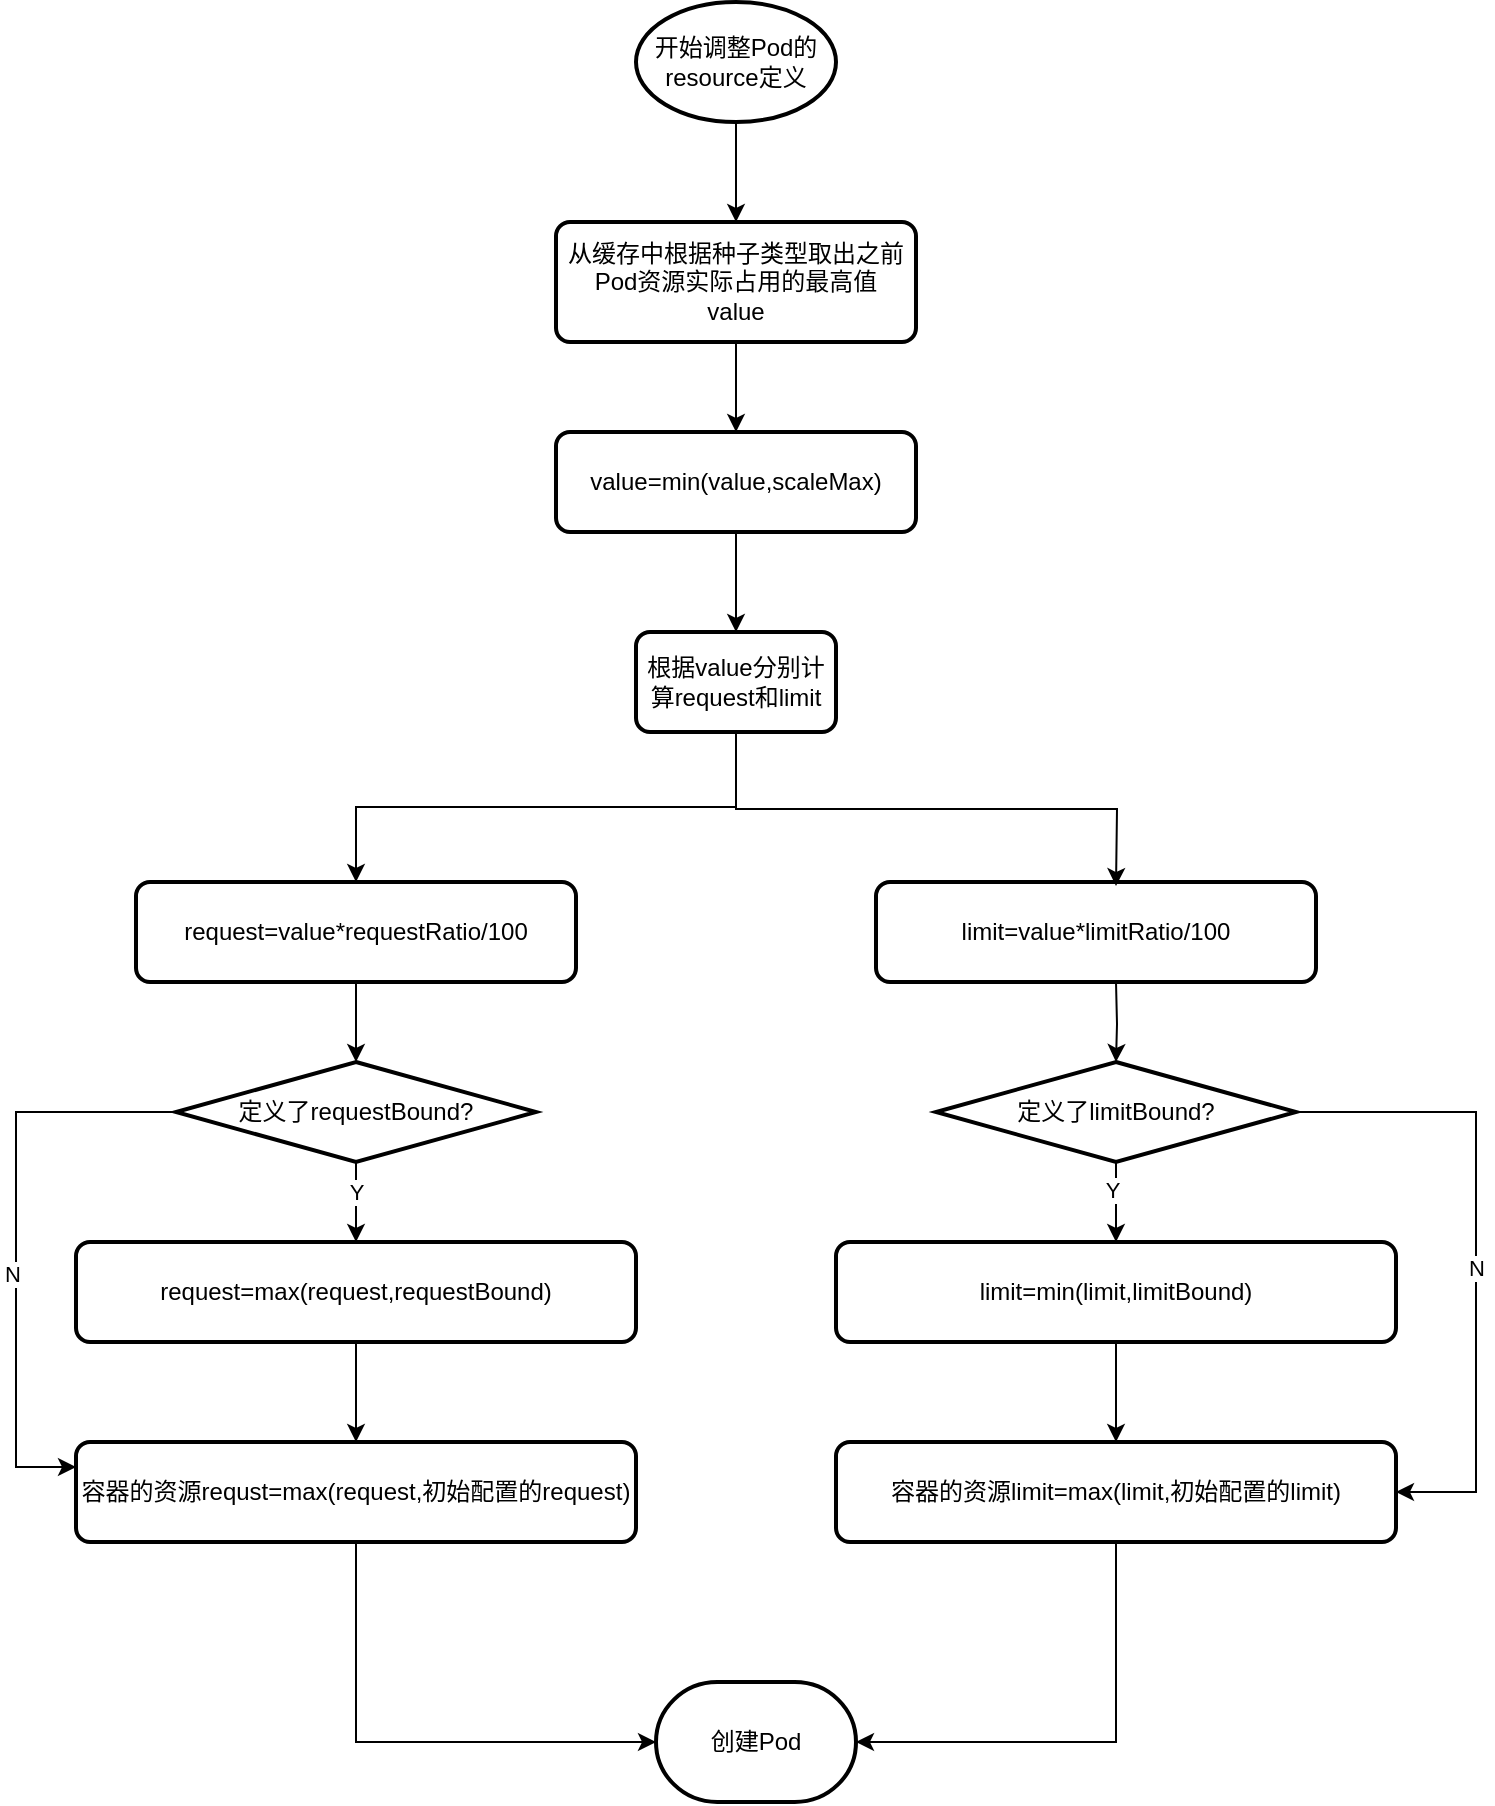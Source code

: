 <mxfile version="24.7.8">
  <diagram id="C5RBs43oDa-KdzZeNtuy" name="Page-1">
    <mxGraphModel dx="1434" dy="746" grid="1" gridSize="10" guides="1" tooltips="1" connect="1" arrows="1" fold="1" page="1" pageScale="1" pageWidth="827" pageHeight="1169" math="0" shadow="0">
      <root>
        <mxCell id="WIyWlLk6GJQsqaUBKTNV-0" />
        <mxCell id="WIyWlLk6GJQsqaUBKTNV-1" parent="WIyWlLk6GJQsqaUBKTNV-0" />
        <mxCell id="9JtKDe7apVkJXHzbWkdU-3" style="edgeStyle=orthogonalEdgeStyle;rounded=0;orthogonalLoop=1;jettySize=auto;html=1;exitX=0.5;exitY=1;exitDx=0;exitDy=0;exitPerimeter=0;entryX=0.5;entryY=0;entryDx=0;entryDy=0;" edge="1" parent="WIyWlLk6GJQsqaUBKTNV-1" source="9JtKDe7apVkJXHzbWkdU-0" target="9JtKDe7apVkJXHzbWkdU-1">
          <mxGeometry relative="1" as="geometry" />
        </mxCell>
        <mxCell id="9JtKDe7apVkJXHzbWkdU-0" value="开始调整Pod的resource定义" style="strokeWidth=2;html=1;shape=mxgraph.flowchart.start_1;whiteSpace=wrap;" vertex="1" parent="WIyWlLk6GJQsqaUBKTNV-1">
          <mxGeometry x="340" y="180" width="100" height="60" as="geometry" />
        </mxCell>
        <mxCell id="9JtKDe7apVkJXHzbWkdU-1" value="从缓存中根据种子类型取出之前Pod资源实际占用的最高值&lt;div&gt;value&lt;/div&gt;" style="rounded=1;whiteSpace=wrap;html=1;absoluteArcSize=1;arcSize=14;strokeWidth=2;" vertex="1" parent="WIyWlLk6GJQsqaUBKTNV-1">
          <mxGeometry x="300" y="290" width="180" height="60" as="geometry" />
        </mxCell>
        <mxCell id="9JtKDe7apVkJXHzbWkdU-8" style="edgeStyle=orthogonalEdgeStyle;rounded=0;orthogonalLoop=1;jettySize=auto;html=1;exitX=0.5;exitY=1;exitDx=0;exitDy=0;entryX=0.5;entryY=0;entryDx=0;entryDy=0;" edge="1" parent="WIyWlLk6GJQsqaUBKTNV-1" source="9JtKDe7apVkJXHzbWkdU-5" target="9JtKDe7apVkJXHzbWkdU-13">
          <mxGeometry relative="1" as="geometry">
            <mxPoint x="390" y="450" as="sourcePoint" />
            <mxPoint x="390" y="490" as="targetPoint" />
            <Array as="points" />
          </mxGeometry>
        </mxCell>
        <mxCell id="9JtKDe7apVkJXHzbWkdU-4" style="edgeStyle=orthogonalEdgeStyle;rounded=0;orthogonalLoop=1;jettySize=auto;html=1;exitX=0.5;exitY=1;exitDx=0;exitDy=0;entryX=0.5;entryY=0;entryDx=0;entryDy=0;" edge="1" parent="WIyWlLk6GJQsqaUBKTNV-1" source="9JtKDe7apVkJXHzbWkdU-1" target="9JtKDe7apVkJXHzbWkdU-5">
          <mxGeometry relative="1" as="geometry">
            <mxPoint x="390" y="390" as="targetPoint" />
          </mxGeometry>
        </mxCell>
        <mxCell id="9JtKDe7apVkJXHzbWkdU-5" value="value=min(value,scaleMax)" style="rounded=1;whiteSpace=wrap;html=1;absoluteArcSize=1;arcSize=14;strokeWidth=2;" vertex="1" parent="WIyWlLk6GJQsqaUBKTNV-1">
          <mxGeometry x="300" y="395" width="180" height="50" as="geometry" />
        </mxCell>
        <mxCell id="9JtKDe7apVkJXHzbWkdU-17" style="edgeStyle=orthogonalEdgeStyle;rounded=0;orthogonalLoop=1;jettySize=auto;html=1;exitX=0.5;exitY=1;exitDx=0;exitDy=0;entryX=0.5;entryY=0;entryDx=0;entryDy=0;" edge="1" parent="WIyWlLk6GJQsqaUBKTNV-1" source="9JtKDe7apVkJXHzbWkdU-13" target="9JtKDe7apVkJXHzbWkdU-15">
          <mxGeometry relative="1" as="geometry" />
        </mxCell>
        <mxCell id="9JtKDe7apVkJXHzbWkdU-13" value="根据value分别计算request和limit" style="rounded=1;whiteSpace=wrap;html=1;absoluteArcSize=1;arcSize=14;strokeWidth=2;" vertex="1" parent="WIyWlLk6GJQsqaUBKTNV-1">
          <mxGeometry x="340" y="495" width="100" height="50" as="geometry" />
        </mxCell>
        <mxCell id="9JtKDe7apVkJXHzbWkdU-21" value="" style="edgeStyle=orthogonalEdgeStyle;rounded=0;orthogonalLoop=1;jettySize=auto;html=1;" edge="1" parent="WIyWlLk6GJQsqaUBKTNV-1" source="9JtKDe7apVkJXHzbWkdU-15" target="9JtKDe7apVkJXHzbWkdU-19">
          <mxGeometry relative="1" as="geometry" />
        </mxCell>
        <mxCell id="9JtKDe7apVkJXHzbWkdU-15" value="request=value*requestRatio/100" style="rounded=1;whiteSpace=wrap;html=1;absoluteArcSize=1;arcSize=14;strokeWidth=2;" vertex="1" parent="WIyWlLk6GJQsqaUBKTNV-1">
          <mxGeometry x="90" y="620" width="220" height="50" as="geometry" />
        </mxCell>
        <mxCell id="9JtKDe7apVkJXHzbWkdU-16" value="limit=value*limitRatio/100" style="rounded=1;whiteSpace=wrap;html=1;absoluteArcSize=1;arcSize=14;strokeWidth=2;" vertex="1" parent="WIyWlLk6GJQsqaUBKTNV-1">
          <mxGeometry x="460" y="620" width="220" height="50" as="geometry" />
        </mxCell>
        <mxCell id="9JtKDe7apVkJXHzbWkdU-18" style="edgeStyle=orthogonalEdgeStyle;rounded=0;orthogonalLoop=1;jettySize=auto;html=1;exitX=0.5;exitY=1;exitDx=0;exitDy=0;entryX=0.5;entryY=0;entryDx=0;entryDy=0;" edge="1" parent="WIyWlLk6GJQsqaUBKTNV-1" source="9JtKDe7apVkJXHzbWkdU-13">
          <mxGeometry relative="1" as="geometry">
            <mxPoint x="770" y="547" as="sourcePoint" />
            <mxPoint x="580" y="622" as="targetPoint" />
          </mxGeometry>
        </mxCell>
        <mxCell id="9JtKDe7apVkJXHzbWkdU-22" value="" style="edgeStyle=orthogonalEdgeStyle;rounded=0;orthogonalLoop=1;jettySize=auto;html=1;" edge="1" parent="WIyWlLk6GJQsqaUBKTNV-1" source="9JtKDe7apVkJXHzbWkdU-19" target="9JtKDe7apVkJXHzbWkdU-20">
          <mxGeometry relative="1" as="geometry" />
        </mxCell>
        <mxCell id="9JtKDe7apVkJXHzbWkdU-37" value="Y" style="edgeLabel;html=1;align=center;verticalAlign=middle;resizable=0;points=[];" vertex="1" connectable="0" parent="9JtKDe7apVkJXHzbWkdU-22">
          <mxGeometry x="-0.25" relative="1" as="geometry">
            <mxPoint as="offset" />
          </mxGeometry>
        </mxCell>
        <mxCell id="9JtKDe7apVkJXHzbWkdU-35" style="edgeStyle=orthogonalEdgeStyle;rounded=0;orthogonalLoop=1;jettySize=auto;html=1;exitX=0;exitY=0.5;exitDx=0;exitDy=0;exitPerimeter=0;entryX=0;entryY=0.25;entryDx=0;entryDy=0;" edge="1" parent="WIyWlLk6GJQsqaUBKTNV-1" source="9JtKDe7apVkJXHzbWkdU-19" target="9JtKDe7apVkJXHzbWkdU-28">
          <mxGeometry relative="1" as="geometry">
            <Array as="points">
              <mxPoint x="30" y="735" />
              <mxPoint x="30" y="913" />
            </Array>
          </mxGeometry>
        </mxCell>
        <mxCell id="9JtKDe7apVkJXHzbWkdU-38" value="N" style="edgeLabel;html=1;align=center;verticalAlign=middle;resizable=0;points=[];" vertex="1" connectable="0" parent="9JtKDe7apVkJXHzbWkdU-35">
          <mxGeometry x="0.12" y="-2" relative="1" as="geometry">
            <mxPoint as="offset" />
          </mxGeometry>
        </mxCell>
        <mxCell id="9JtKDe7apVkJXHzbWkdU-19" value="定义了requestBound?" style="strokeWidth=2;html=1;shape=mxgraph.flowchart.decision;whiteSpace=wrap;" vertex="1" parent="WIyWlLk6GJQsqaUBKTNV-1">
          <mxGeometry x="110" y="710" width="180" height="50" as="geometry" />
        </mxCell>
        <mxCell id="9JtKDe7apVkJXHzbWkdU-31" style="edgeStyle=orthogonalEdgeStyle;rounded=0;orthogonalLoop=1;jettySize=auto;html=1;exitX=0.5;exitY=1;exitDx=0;exitDy=0;entryX=0.5;entryY=0;entryDx=0;entryDy=0;" edge="1" parent="WIyWlLk6GJQsqaUBKTNV-1" source="9JtKDe7apVkJXHzbWkdU-20" target="9JtKDe7apVkJXHzbWkdU-28">
          <mxGeometry relative="1" as="geometry" />
        </mxCell>
        <mxCell id="9JtKDe7apVkJXHzbWkdU-20" value="request=max(request,requestBound)" style="rounded=1;whiteSpace=wrap;html=1;absoluteArcSize=1;arcSize=14;strokeWidth=2;" vertex="1" parent="WIyWlLk6GJQsqaUBKTNV-1">
          <mxGeometry x="60" y="800" width="280" height="50" as="geometry" />
        </mxCell>
        <mxCell id="9JtKDe7apVkJXHzbWkdU-23" value="" style="edgeStyle=orthogonalEdgeStyle;rounded=0;orthogonalLoop=1;jettySize=auto;html=1;" edge="1" parent="WIyWlLk6GJQsqaUBKTNV-1" target="9JtKDe7apVkJXHzbWkdU-25">
          <mxGeometry relative="1" as="geometry">
            <mxPoint x="580" y="670" as="sourcePoint" />
          </mxGeometry>
        </mxCell>
        <mxCell id="9JtKDe7apVkJXHzbWkdU-24" value="" style="edgeStyle=orthogonalEdgeStyle;rounded=0;orthogonalLoop=1;jettySize=auto;html=1;" edge="1" parent="WIyWlLk6GJQsqaUBKTNV-1" source="9JtKDe7apVkJXHzbWkdU-25" target="9JtKDe7apVkJXHzbWkdU-26">
          <mxGeometry relative="1" as="geometry" />
        </mxCell>
        <mxCell id="9JtKDe7apVkJXHzbWkdU-39" value="Y" style="edgeLabel;html=1;align=center;verticalAlign=middle;resizable=0;points=[];" vertex="1" connectable="0" parent="9JtKDe7apVkJXHzbWkdU-24">
          <mxGeometry x="-0.3" y="-2" relative="1" as="geometry">
            <mxPoint as="offset" />
          </mxGeometry>
        </mxCell>
        <mxCell id="9JtKDe7apVkJXHzbWkdU-36" style="edgeStyle=orthogonalEdgeStyle;rounded=0;orthogonalLoop=1;jettySize=auto;html=1;exitX=1;exitY=0.5;exitDx=0;exitDy=0;exitPerimeter=0;entryX=1;entryY=0.5;entryDx=0;entryDy=0;" edge="1" parent="WIyWlLk6GJQsqaUBKTNV-1" source="9JtKDe7apVkJXHzbWkdU-25" target="9JtKDe7apVkJXHzbWkdU-29">
          <mxGeometry relative="1" as="geometry">
            <Array as="points">
              <mxPoint x="760" y="735" />
              <mxPoint x="760" y="925" />
            </Array>
          </mxGeometry>
        </mxCell>
        <mxCell id="9JtKDe7apVkJXHzbWkdU-40" value="N" style="edgeLabel;html=1;align=center;verticalAlign=middle;resizable=0;points=[];" vertex="1" connectable="0" parent="9JtKDe7apVkJXHzbWkdU-36">
          <mxGeometry x="0.05" relative="1" as="geometry">
            <mxPoint as="offset" />
          </mxGeometry>
        </mxCell>
        <mxCell id="9JtKDe7apVkJXHzbWkdU-25" value="定义了limitBound?" style="strokeWidth=2;html=1;shape=mxgraph.flowchart.decision;whiteSpace=wrap;" vertex="1" parent="WIyWlLk6GJQsqaUBKTNV-1">
          <mxGeometry x="490" y="710" width="180" height="50" as="geometry" />
        </mxCell>
        <mxCell id="9JtKDe7apVkJXHzbWkdU-32" style="edgeStyle=orthogonalEdgeStyle;rounded=0;orthogonalLoop=1;jettySize=auto;html=1;exitX=0.5;exitY=1;exitDx=0;exitDy=0;entryX=0.5;entryY=0;entryDx=0;entryDy=0;" edge="1" parent="WIyWlLk6GJQsqaUBKTNV-1" source="9JtKDe7apVkJXHzbWkdU-26" target="9JtKDe7apVkJXHzbWkdU-29">
          <mxGeometry relative="1" as="geometry" />
        </mxCell>
        <mxCell id="9JtKDe7apVkJXHzbWkdU-26" value="limit=min(limit,limitBound)" style="rounded=1;whiteSpace=wrap;html=1;absoluteArcSize=1;arcSize=14;strokeWidth=2;" vertex="1" parent="WIyWlLk6GJQsqaUBKTNV-1">
          <mxGeometry x="440" y="800" width="280" height="50" as="geometry" />
        </mxCell>
        <mxCell id="9JtKDe7apVkJXHzbWkdU-28" value="容器的资源requst=max(request,初始配置的request)" style="rounded=1;whiteSpace=wrap;html=1;absoluteArcSize=1;arcSize=14;strokeWidth=2;" vertex="1" parent="WIyWlLk6GJQsqaUBKTNV-1">
          <mxGeometry x="60" y="900" width="280" height="50" as="geometry" />
        </mxCell>
        <mxCell id="9JtKDe7apVkJXHzbWkdU-29" value="容器的资源limit=max(limit,初始配置的limit)" style="rounded=1;whiteSpace=wrap;html=1;absoluteArcSize=1;arcSize=14;strokeWidth=2;" vertex="1" parent="WIyWlLk6GJQsqaUBKTNV-1">
          <mxGeometry x="440" y="900" width="280" height="50" as="geometry" />
        </mxCell>
        <mxCell id="9JtKDe7apVkJXHzbWkdU-30" value="创建Pod" style="strokeWidth=2;html=1;shape=mxgraph.flowchart.terminator;whiteSpace=wrap;" vertex="1" parent="WIyWlLk6GJQsqaUBKTNV-1">
          <mxGeometry x="350" y="1020" width="100" height="60" as="geometry" />
        </mxCell>
        <mxCell id="9JtKDe7apVkJXHzbWkdU-33" style="edgeStyle=orthogonalEdgeStyle;rounded=0;orthogonalLoop=1;jettySize=auto;html=1;entryX=0;entryY=0.5;entryDx=0;entryDy=0;entryPerimeter=0;exitX=0.5;exitY=1;exitDx=0;exitDy=0;" edge="1" parent="WIyWlLk6GJQsqaUBKTNV-1" source="9JtKDe7apVkJXHzbWkdU-28" target="9JtKDe7apVkJXHzbWkdU-30">
          <mxGeometry relative="1" as="geometry" />
        </mxCell>
        <mxCell id="9JtKDe7apVkJXHzbWkdU-34" style="edgeStyle=orthogonalEdgeStyle;rounded=0;orthogonalLoop=1;jettySize=auto;html=1;entryX=1;entryY=0.5;entryDx=0;entryDy=0;entryPerimeter=0;" edge="1" parent="WIyWlLk6GJQsqaUBKTNV-1" source="9JtKDe7apVkJXHzbWkdU-29" target="9JtKDe7apVkJXHzbWkdU-30">
          <mxGeometry relative="1" as="geometry" />
        </mxCell>
      </root>
    </mxGraphModel>
  </diagram>
</mxfile>
